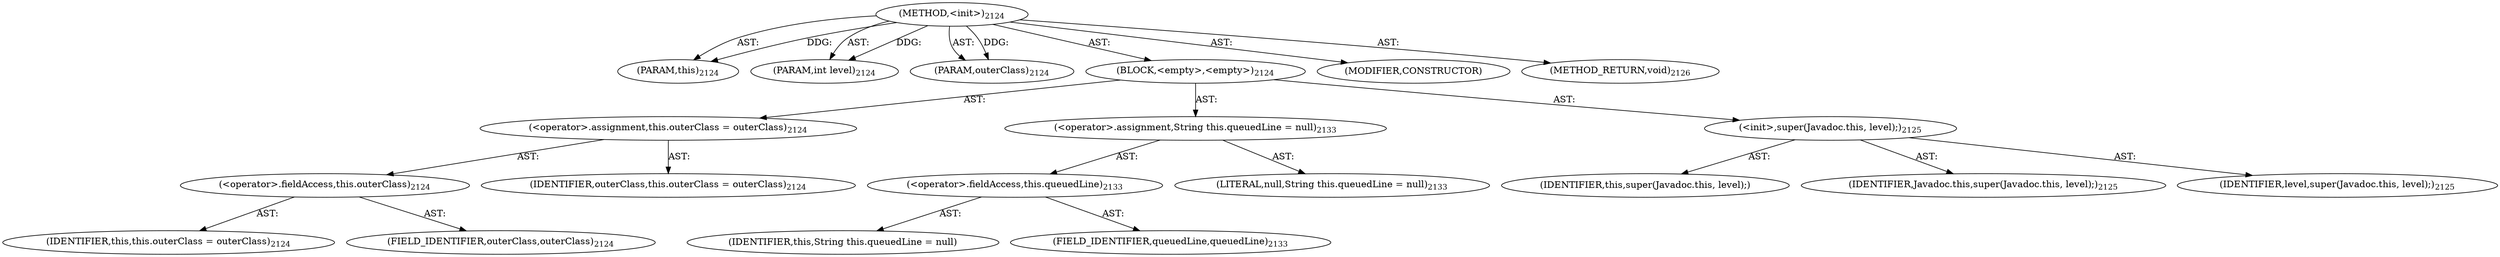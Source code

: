 digraph "&lt;init&gt;" {  
"111669149826" [label = <(METHOD,&lt;init&gt;)<SUB>2124</SUB>> ]
"115964117067" [label = <(PARAM,this)<SUB>2124</SUB>> ]
"115964117069" [label = <(PARAM,int level)<SUB>2124</SUB>> ]
"115964117068" [label = <(PARAM,outerClass)<SUB>2124</SUB>> ]
"25769804107" [label = <(BLOCK,&lt;empty&gt;,&lt;empty&gt;)<SUB>2124</SUB>> ]
"30064772441" [label = <(&lt;operator&gt;.assignment,this.outerClass = outerClass)<SUB>2124</SUB>> ]
"30064772442" [label = <(&lt;operator&gt;.fieldAccess,this.outerClass)<SUB>2124</SUB>> ]
"68719476853" [label = <(IDENTIFIER,this,this.outerClass = outerClass)<SUB>2124</SUB>> ]
"55834575146" [label = <(FIELD_IDENTIFIER,outerClass,outerClass)<SUB>2124</SUB>> ]
"68719476854" [label = <(IDENTIFIER,outerClass,this.outerClass = outerClass)<SUB>2124</SUB>> ]
"30064772443" [label = <(&lt;operator&gt;.assignment,String this.queuedLine = null)<SUB>2133</SUB>> ]
"30064772444" [label = <(&lt;operator&gt;.fieldAccess,this.queuedLine)<SUB>2133</SUB>> ]
"68719477761" [label = <(IDENTIFIER,this,String this.queuedLine = null)> ]
"55834575147" [label = <(FIELD_IDENTIFIER,queuedLine,queuedLine)<SUB>2133</SUB>> ]
"90194313478" [label = <(LITERAL,null,String this.queuedLine = null)<SUB>2133</SUB>> ]
"30064771072" [label = <(&lt;init&gt;,super(Javadoc.this, level);)<SUB>2125</SUB>> ]
"68719476852" [label = <(IDENTIFIER,this,super(Javadoc.this, level);)> ]
"68719476851" [label = <(IDENTIFIER,Javadoc.this,super(Javadoc.this, level);)<SUB>2125</SUB>> ]
"68719476855" [label = <(IDENTIFIER,level,super(Javadoc.this, level);)<SUB>2125</SUB>> ]
"133143986498" [label = <(MODIFIER,CONSTRUCTOR)> ]
"128849019010" [label = <(METHOD_RETURN,void)<SUB>2126</SUB>> ]
  "111669149826" -> "115964117067"  [ label = "AST: "] 
  "111669149826" -> "115964117069"  [ label = "AST: "] 
  "111669149826" -> "115964117068"  [ label = "AST: "] 
  "111669149826" -> "25769804107"  [ label = "AST: "] 
  "111669149826" -> "133143986498"  [ label = "AST: "] 
  "111669149826" -> "128849019010"  [ label = "AST: "] 
  "25769804107" -> "30064772441"  [ label = "AST: "] 
  "25769804107" -> "30064772443"  [ label = "AST: "] 
  "25769804107" -> "30064771072"  [ label = "AST: "] 
  "30064772441" -> "30064772442"  [ label = "AST: "] 
  "30064772441" -> "68719476854"  [ label = "AST: "] 
  "30064772442" -> "68719476853"  [ label = "AST: "] 
  "30064772442" -> "55834575146"  [ label = "AST: "] 
  "30064772443" -> "30064772444"  [ label = "AST: "] 
  "30064772443" -> "90194313478"  [ label = "AST: "] 
  "30064772444" -> "68719477761"  [ label = "AST: "] 
  "30064772444" -> "55834575147"  [ label = "AST: "] 
  "30064771072" -> "68719476852"  [ label = "AST: "] 
  "30064771072" -> "68719476851"  [ label = "AST: "] 
  "30064771072" -> "68719476855"  [ label = "AST: "] 
  "111669149826" -> "115964117067"  [ label = "DDG: "] 
  "111669149826" -> "115964117069"  [ label = "DDG: "] 
  "111669149826" -> "115964117068"  [ label = "DDG: "] 
}
